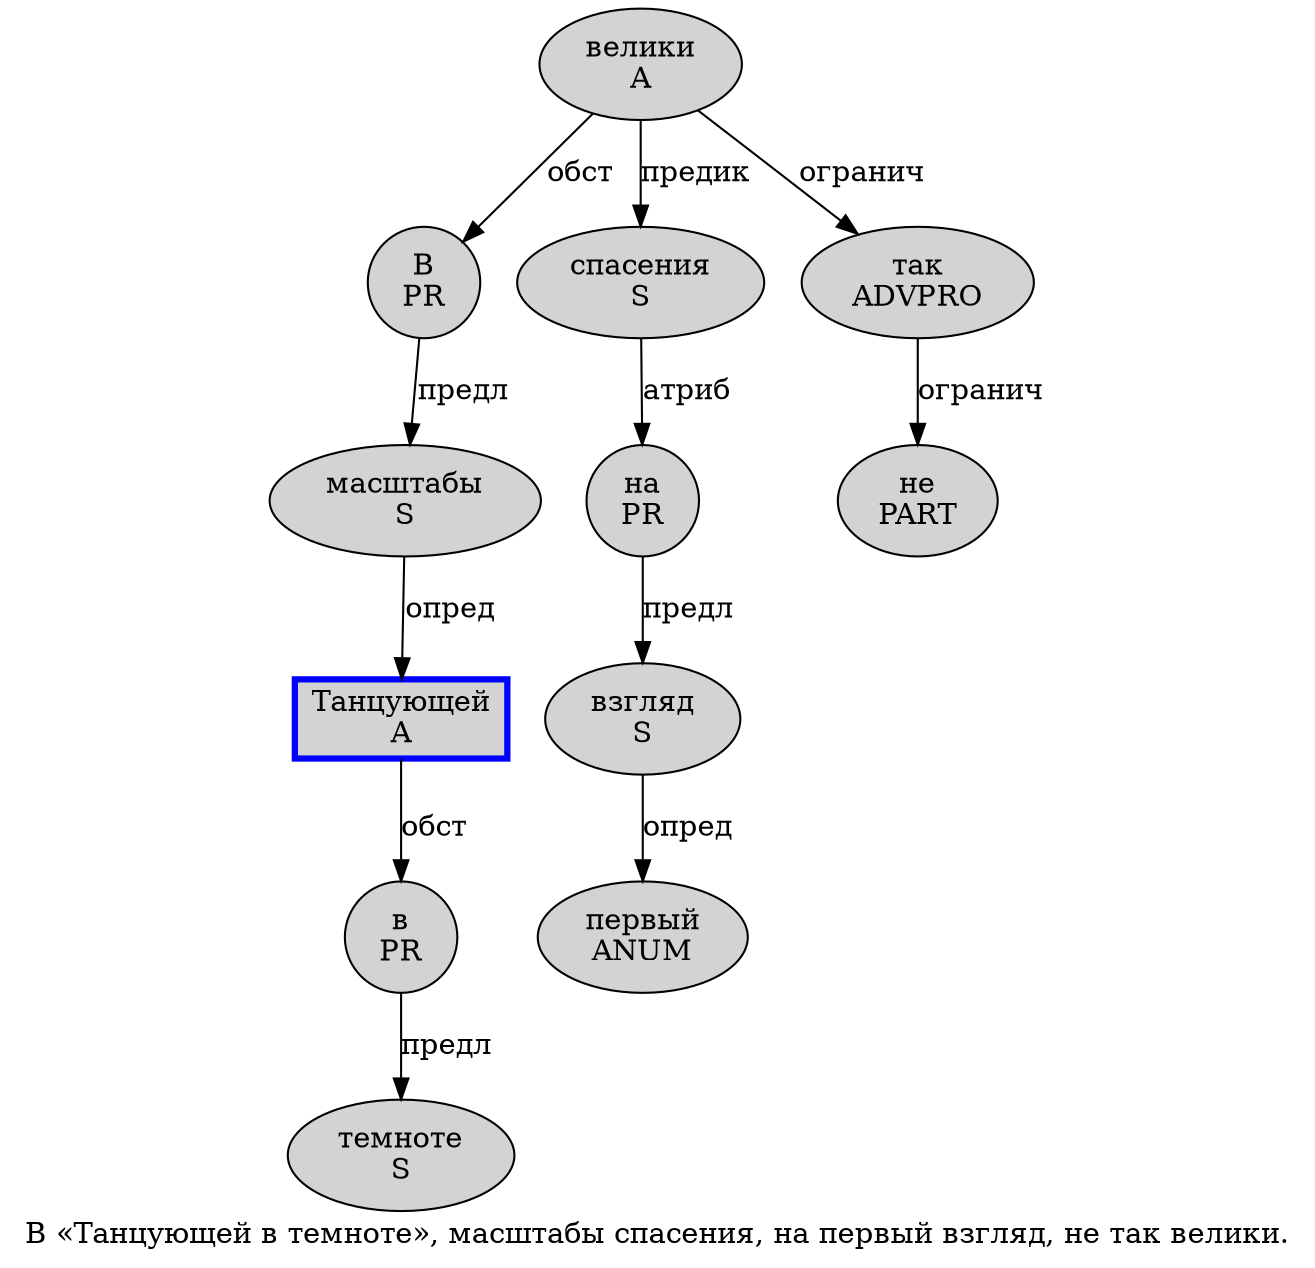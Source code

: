 digraph SENTENCE_1170 {
	graph [label="В «Танцующей в темноте», масштабы спасения, на первый взгляд, не так велики."]
	node [style=filled]
		0 [label="В
PR" color="" fillcolor=lightgray penwidth=1 shape=ellipse]
		2 [label="Танцующей
A" color=blue fillcolor=lightgray penwidth=3 shape=box]
		3 [label="в
PR" color="" fillcolor=lightgray penwidth=1 shape=ellipse]
		4 [label="темноте
S" color="" fillcolor=lightgray penwidth=1 shape=ellipse]
		7 [label="масштабы
S" color="" fillcolor=lightgray penwidth=1 shape=ellipse]
		8 [label="спасения
S" color="" fillcolor=lightgray penwidth=1 shape=ellipse]
		10 [label="на
PR" color="" fillcolor=lightgray penwidth=1 shape=ellipse]
		11 [label="первый
ANUM" color="" fillcolor=lightgray penwidth=1 shape=ellipse]
		12 [label="взгляд
S" color="" fillcolor=lightgray penwidth=1 shape=ellipse]
		14 [label="не
PART" color="" fillcolor=lightgray penwidth=1 shape=ellipse]
		15 [label="так
ADVPRO" color="" fillcolor=lightgray penwidth=1 shape=ellipse]
		16 [label="велики
A" color="" fillcolor=lightgray penwidth=1 shape=ellipse]
			8 -> 10 [label="атриб"]
			3 -> 4 [label="предл"]
			12 -> 11 [label="опред"]
			7 -> 2 [label="опред"]
			16 -> 0 [label="обст"]
			16 -> 8 [label="предик"]
			16 -> 15 [label="огранич"]
			0 -> 7 [label="предл"]
			2 -> 3 [label="обст"]
			15 -> 14 [label="огранич"]
			10 -> 12 [label="предл"]
}